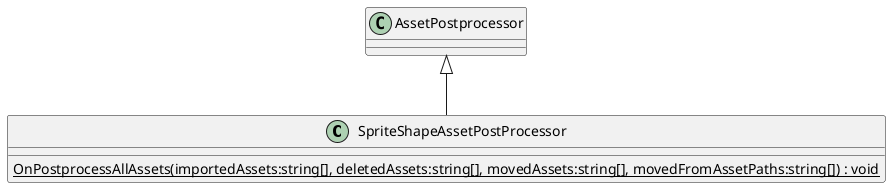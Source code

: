 @startuml
class SpriteShapeAssetPostProcessor {
    {static} OnPostprocessAllAssets(importedAssets:string[], deletedAssets:string[], movedAssets:string[], movedFromAssetPaths:string[]) : void
}
AssetPostprocessor <|-- SpriteShapeAssetPostProcessor
@enduml
